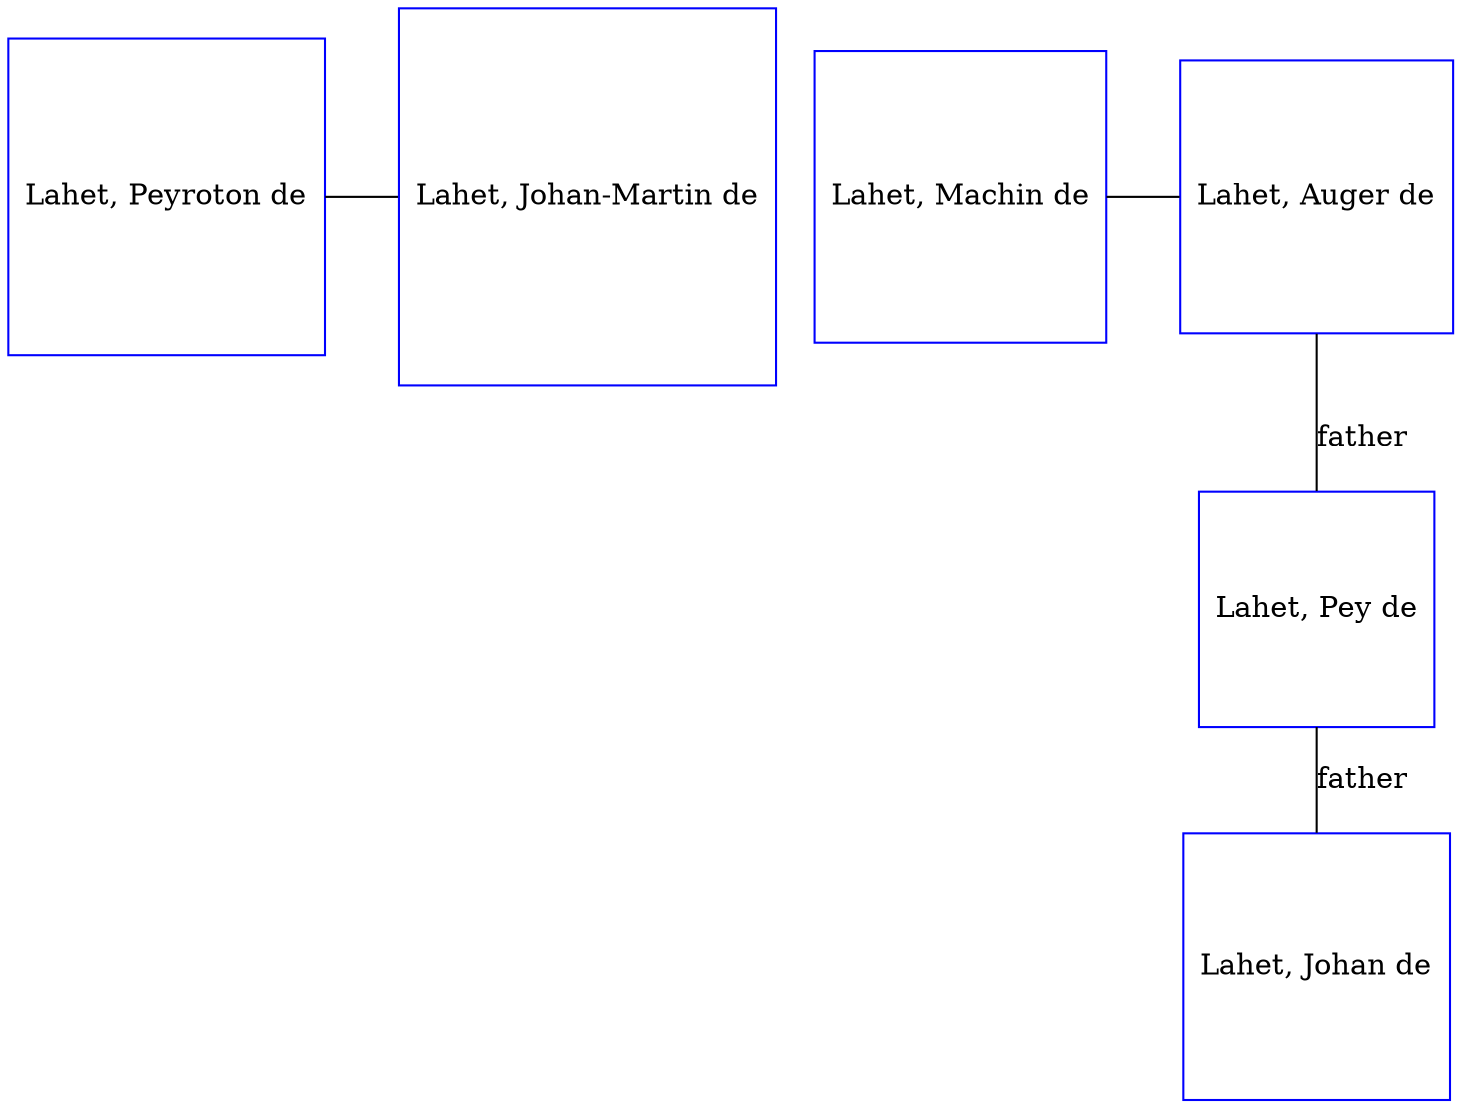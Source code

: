 digraph D {
    edge [dir=none];    node [shape=box];    "017057"   [label="Lahet, Peyroton de", shape=box, regular=1, color="blue"] ;
"017053"   [label="Lahet, Johan-Martin de", shape=box, regular=1, color="blue"] ;
"021619"   [label="Lahet, Johan de", shape=box, regular=1, color="blue"] ;
"017183"   [label="Lahet, Machin de", shape=box, regular=1, color="blue"] ;
"017052"   [label="Lahet, Auger de", shape=box, regular=1, color="blue"] ;
"021180"   [label="Lahet, Pey de", shape=box, regular=1, color="blue"] ;
{rank=same; 017183->017052};
{rank=same; 017057->017053};
021180->021619 [label="father",arrowsize=0.0]; 
017052->021180 [label="father",arrowsize=0.0]; 
}